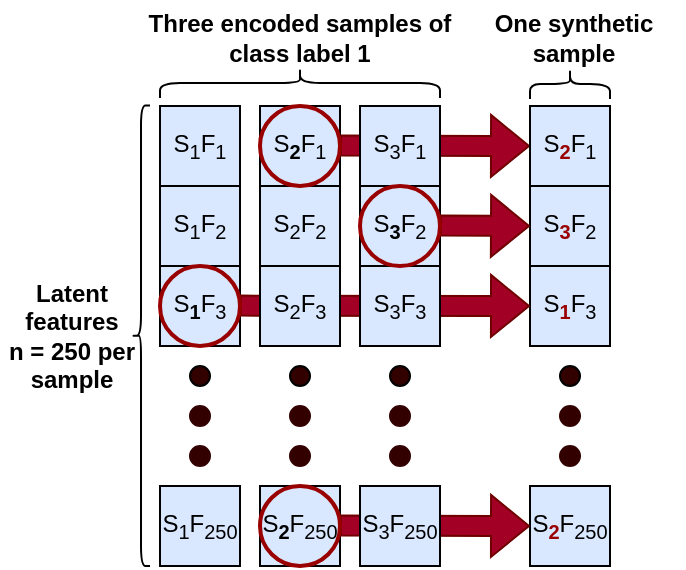 <mxfile version="21.6.8" type="device">
  <diagram name="Page-1" id="cKcSGlqIrRfm6y_lHLgL">
    <mxGraphModel dx="752" dy="513" grid="1" gridSize="10" guides="1" tooltips="1" connect="1" arrows="1" fold="1" page="1" pageScale="1" pageWidth="850" pageHeight="1100" math="0" shadow="0">
      <root>
        <mxCell id="0" />
        <mxCell id="1" parent="0" />
        <mxCell id="w_l8jdZMY_xoms5RhhWw-74" value="" style="shape=flexArrow;endArrow=classic;html=1;rounded=0;exitX=0.5;exitY=1;exitDx=0;exitDy=0;fillColor=#a20025;strokeColor=#6F0000;entryX=0;entryY=0.5;entryDx=0;entryDy=0;" parent="1" target="w_l8jdZMY_xoms5RhhWw-33" edge="1">
          <mxGeometry width="50" height="50" relative="1" as="geometry">
            <mxPoint x="220" y="219.81" as="sourcePoint" />
            <mxPoint x="310.31" y="219.81" as="targetPoint" />
          </mxGeometry>
        </mxCell>
        <mxCell id="w_l8jdZMY_xoms5RhhWw-1" value="S&lt;sub style=&quot;border-color: var(--border-color);&quot;&gt;1&lt;/sub&gt;F&lt;sub style=&quot;border-color: var(--border-color);&quot;&gt;&lt;font style=&quot;border-color: var(--border-color);&quot;&gt;1&lt;/font&gt;&lt;/sub&gt;" style="whiteSpace=wrap;html=1;aspect=fixed;fillColor=#D9E8FF;" parent="1" vertex="1">
          <mxGeometry x="130" y="200" width="40" height="40" as="geometry" />
        </mxCell>
        <mxCell id="w_l8jdZMY_xoms5RhhWw-2" value="S&lt;sub style=&quot;border-color: var(--border-color);&quot;&gt;1&lt;/sub&gt;F&lt;sub style=&quot;&quot;&gt;&lt;font style=&quot;font-size: 10px;&quot;&gt;2&lt;/font&gt;&lt;/sub&gt;" style="whiteSpace=wrap;html=1;aspect=fixed;fillColor=#D9E8FF;" parent="1" vertex="1">
          <mxGeometry x="130" y="240" width="40" height="40" as="geometry" />
        </mxCell>
        <mxCell id="w_l8jdZMY_xoms5RhhWw-3" value="S&lt;sub style=&quot;border-color: var(--border-color);&quot;&gt;&lt;b&gt;1&lt;/b&gt;&lt;/sub&gt;F&lt;sub style=&quot;border-color: var(--border-color);&quot;&gt;&lt;font style=&quot;border-color: var(--border-color);&quot;&gt;3&lt;/font&gt;&lt;/sub&gt;" style="whiteSpace=wrap;html=1;aspect=fixed;fillColor=#D9E8FF;" parent="1" vertex="1">
          <mxGeometry x="130" y="280" width="40" height="40" as="geometry" />
        </mxCell>
        <mxCell id="w_l8jdZMY_xoms5RhhWw-4" value="S&lt;sub style=&quot;border-color: var(--border-color);&quot;&gt;1&lt;/sub&gt;F&lt;sub style=&quot;border-color: var(--border-color);&quot;&gt;&lt;font style=&quot;border-color: var(--border-color);&quot;&gt;250&lt;/font&gt;&lt;/sub&gt;" style="whiteSpace=wrap;html=1;aspect=fixed;fillColor=#D9E8FF;" parent="1" vertex="1">
          <mxGeometry x="130" y="390" width="40" height="40" as="geometry" />
        </mxCell>
        <mxCell id="w_l8jdZMY_xoms5RhhWw-11" value="S&lt;sub style=&quot;border-color: var(--border-color);&quot;&gt;&lt;b&gt;2&lt;/b&gt;&lt;/sub&gt;F&lt;sub style=&quot;border-color: var(--border-color);&quot;&gt;&lt;font style=&quot;border-color: var(--border-color);&quot;&gt;1&lt;/font&gt;&lt;/sub&gt;" style="whiteSpace=wrap;html=1;aspect=fixed;fillColor=#D9E8FF;" parent="1" vertex="1">
          <mxGeometry x="180" y="200" width="40" height="40" as="geometry" />
        </mxCell>
        <mxCell id="w_l8jdZMY_xoms5RhhWw-12" value="S&lt;sub style=&quot;border-color: var(--border-color);&quot;&gt;2&lt;/sub&gt;F&lt;sub style=&quot;border-color: var(--border-color);&quot;&gt;&lt;font style=&quot;border-color: var(--border-color);&quot;&gt;2&lt;/font&gt;&lt;/sub&gt;" style="whiteSpace=wrap;html=1;aspect=fixed;fillColor=#D9E8FF;" parent="1" vertex="1">
          <mxGeometry x="180" y="240" width="40" height="40" as="geometry" />
        </mxCell>
        <mxCell id="w_l8jdZMY_xoms5RhhWw-14" value="S&lt;sub style=&quot;border-color: var(--border-color);&quot;&gt;&lt;b&gt;2&lt;/b&gt;&lt;/sub&gt;F&lt;sub style=&quot;border-color: var(--border-color);&quot;&gt;&lt;font style=&quot;border-color: var(--border-color);&quot;&gt;250&lt;/font&gt;&lt;/sub&gt;" style="whiteSpace=wrap;html=1;aspect=fixed;fillColor=#D9E8FF;" parent="1" vertex="1">
          <mxGeometry x="180" y="390" width="40" height="40" as="geometry" />
        </mxCell>
        <mxCell id="w_l8jdZMY_xoms5RhhWw-19" value="S&lt;sub style=&quot;border-color: var(--border-color);&quot;&gt;&lt;b&gt;3&lt;/b&gt;&lt;/sub&gt;F&lt;sub style=&quot;border-color: var(--border-color);&quot;&gt;&lt;font style=&quot;border-color: var(--border-color);&quot;&gt;2&lt;/font&gt;&lt;/sub&gt;" style="whiteSpace=wrap;html=1;aspect=fixed;fillColor=#D9E8FF;" parent="1" vertex="1">
          <mxGeometry x="230" y="240" width="40" height="40" as="geometry" />
        </mxCell>
        <mxCell id="w_l8jdZMY_xoms5RhhWw-33" value="S&lt;sub style=&quot;border-color: var(--border-color);&quot;&gt;&lt;b&gt;&lt;font color=&quot;#990000&quot;&gt;2&lt;/font&gt;&lt;/b&gt;&lt;/sub&gt;F&lt;sub style=&quot;border-color: var(--border-color);&quot;&gt;&lt;font style=&quot;border-color: var(--border-color);&quot;&gt;1&lt;/font&gt;&lt;/sub&gt;" style="whiteSpace=wrap;html=1;aspect=fixed;fillColor=#D9E8FF;" parent="1" vertex="1">
          <mxGeometry x="315" y="200" width="40" height="40" as="geometry" />
        </mxCell>
        <mxCell id="w_l8jdZMY_xoms5RhhWw-34" value="S&lt;sub style=&quot;border-color: var(--border-color);&quot;&gt;&lt;b&gt;&lt;font color=&quot;#990000&quot;&gt;3&lt;/font&gt;&lt;/b&gt;&lt;/sub&gt;F&lt;sub style=&quot;border-color: var(--border-color);&quot;&gt;&lt;font style=&quot;border-color: var(--border-color);&quot;&gt;2&lt;/font&gt;&lt;/sub&gt;" style="whiteSpace=wrap;html=1;aspect=fixed;fillColor=#D9E8FF;" parent="1" vertex="1">
          <mxGeometry x="315" y="240" width="40" height="40" as="geometry" />
        </mxCell>
        <mxCell id="w_l8jdZMY_xoms5RhhWw-35" value="S&lt;sub style=&quot;border-color: var(--border-color);&quot;&gt;&lt;b&gt;&lt;font color=&quot;#990000&quot;&gt;1&lt;/font&gt;&lt;/b&gt;&lt;/sub&gt;F&lt;sub style=&quot;border-color: var(--border-color);&quot;&gt;&lt;font style=&quot;border-color: var(--border-color);&quot;&gt;3&lt;/font&gt;&lt;/sub&gt;" style="whiteSpace=wrap;html=1;aspect=fixed;fillColor=#D9E8FF;" parent="1" vertex="1">
          <mxGeometry x="315" y="280" width="40" height="40" as="geometry" />
        </mxCell>
        <mxCell id="w_l8jdZMY_xoms5RhhWw-36" value="S&lt;sub style=&quot;border-color: var(--border-color);&quot;&gt;&lt;b&gt;&lt;font color=&quot;#990000&quot;&gt;2&lt;/font&gt;&lt;/b&gt;&lt;/sub&gt;F&lt;sub style=&quot;border-color: var(--border-color);&quot;&gt;&lt;font style=&quot;border-color: var(--border-color);&quot;&gt;250&lt;/font&gt;&lt;/sub&gt;" style="whiteSpace=wrap;html=1;aspect=fixed;fillColor=#D9E8FF;" parent="1" vertex="1">
          <mxGeometry x="315" y="390" width="40" height="40" as="geometry" />
        </mxCell>
        <mxCell id="w_l8jdZMY_xoms5RhhWw-49" value="" style="shape=curlyBracket;whiteSpace=wrap;html=1;rounded=1;labelPosition=left;verticalLabelPosition=middle;align=right;verticalAlign=middle;rotation=90;" parent="1" vertex="1">
          <mxGeometry x="192.5" y="118.5" width="15" height="140" as="geometry" />
        </mxCell>
        <mxCell id="w_l8jdZMY_xoms5RhhWw-50" value="&lt;font size=&quot;1&quot; style=&quot;&quot;&gt;&lt;b style=&quot;font-size: 12px;&quot;&gt;Three encoded samples of&lt;br&gt;class label 1&lt;/b&gt;&lt;/font&gt;" style="text;html=1;strokeColor=none;fillColor=none;align=center;verticalAlign=middle;whiteSpace=wrap;rounded=0;" parent="1" vertex="1">
          <mxGeometry x="118" y="147" width="164" height="38" as="geometry" />
        </mxCell>
        <mxCell id="w_l8jdZMY_xoms5RhhWw-52" value="&lt;font style=&quot;font-size: 12px;&quot;&gt;&lt;b&gt;Latent features&lt;br&gt;n = 250 per sample&lt;/b&gt;&lt;/font&gt;" style="text;html=1;strokeColor=none;fillColor=none;align=center;verticalAlign=middle;whiteSpace=wrap;rounded=0;rotation=0;" parent="1" vertex="1">
          <mxGeometry x="50" y="256.15" width="72" height="117.19" as="geometry" />
        </mxCell>
        <mxCell id="w_l8jdZMY_xoms5RhhWw-53" value="" style="shape=curlyBracket;whiteSpace=wrap;html=1;rounded=1;labelPosition=left;verticalLabelPosition=middle;align=right;verticalAlign=middle;rotation=90;" parent="1" vertex="1">
          <mxGeometry x="327.5" y="169" width="15" height="40" as="geometry" />
        </mxCell>
        <mxCell id="w_l8jdZMY_xoms5RhhWw-54" value="&lt;font size=&quot;1&quot; style=&quot;&quot;&gt;&lt;b style=&quot;font-size: 12px;&quot;&gt;One synthetic sample&lt;/b&gt;&lt;/font&gt;" style="text;html=1;strokeColor=none;fillColor=none;align=center;verticalAlign=middle;whiteSpace=wrap;rounded=0;" parent="1" vertex="1">
          <mxGeometry x="282" y="153" width="110" height="26" as="geometry" />
        </mxCell>
        <mxCell id="w_l8jdZMY_xoms5RhhWw-55" value="" style="shape=curlyBracket;whiteSpace=wrap;html=1;rounded=1;labelPosition=left;verticalLabelPosition=middle;align=right;verticalAlign=middle;" parent="1" vertex="1">
          <mxGeometry x="116" y="199.75" width="9" height="230.25" as="geometry" />
        </mxCell>
        <mxCell id="w_l8jdZMY_xoms5RhhWw-70" value="" style="shape=flexArrow;endArrow=classic;html=1;rounded=0;fillColor=#a20025;strokeColor=#6F0000;entryX=0;entryY=0.5;entryDx=0;entryDy=0;" parent="1" target="w_l8jdZMY_xoms5RhhWw-35" edge="1">
          <mxGeometry width="50" height="50" relative="1" as="geometry">
            <mxPoint x="170" y="299.81" as="sourcePoint" />
            <mxPoint x="305" y="300" as="targetPoint" />
          </mxGeometry>
        </mxCell>
        <mxCell id="w_l8jdZMY_xoms5RhhWw-18" value="S&lt;sub style=&quot;border-color: var(--border-color);&quot;&gt;3&lt;/sub&gt;F&lt;sub style=&quot;border-color: var(--border-color);&quot;&gt;&lt;font style=&quot;border-color: var(--border-color);&quot;&gt;1&lt;/font&gt;&lt;/sub&gt;" style="whiteSpace=wrap;html=1;aspect=fixed;fillColor=#D9E8FF;" parent="1" vertex="1">
          <mxGeometry x="230" y="200" width="40" height="40" as="geometry" />
        </mxCell>
        <mxCell id="w_l8jdZMY_xoms5RhhWw-71" value="" style="shape=flexArrow;endArrow=classic;html=1;rounded=0;exitX=0.5;exitY=1;exitDx=0;exitDy=0;fillColor=#a20025;strokeColor=#6F0000;entryX=0;entryY=0.5;entryDx=0;entryDy=0;" parent="1" target="w_l8jdZMY_xoms5RhhWw-34" edge="1">
          <mxGeometry width="50" height="50" relative="1" as="geometry">
            <mxPoint x="270" y="259.81" as="sourcePoint" />
            <mxPoint x="310" y="260" as="targetPoint" />
          </mxGeometry>
        </mxCell>
        <mxCell id="w_l8jdZMY_xoms5RhhWw-72" value="" style="shape=flexArrow;endArrow=classic;html=1;rounded=0;exitX=0.5;exitY=1;exitDx=0;exitDy=0;fillColor=#a20025;strokeColor=#6F0000;entryX=0;entryY=0.5;entryDx=0;entryDy=0;" parent="1" target="w_l8jdZMY_xoms5RhhWw-36" edge="1">
          <mxGeometry width="50" height="50" relative="1" as="geometry">
            <mxPoint x="220" y="409.81" as="sourcePoint" />
            <mxPoint x="310" y="410" as="targetPoint" />
          </mxGeometry>
        </mxCell>
        <mxCell id="w_l8jdZMY_xoms5RhhWw-13" value="S&lt;sub style=&quot;border-color: var(--border-color);&quot;&gt;2&lt;/sub&gt;F&lt;sub style=&quot;border-color: var(--border-color);&quot;&gt;&lt;font style=&quot;border-color: var(--border-color);&quot;&gt;3&lt;/font&gt;&lt;/sub&gt;" style="whiteSpace=wrap;html=1;aspect=fixed;fillColor=#D9E8FF;" parent="1" vertex="1">
          <mxGeometry x="180" y="280" width="40" height="40" as="geometry" />
        </mxCell>
        <mxCell id="w_l8jdZMY_xoms5RhhWw-20" value="S&lt;sub style=&quot;border-color: var(--border-color);&quot;&gt;3&lt;/sub&gt;F&lt;sub style=&quot;border-color: var(--border-color);&quot;&gt;&lt;font style=&quot;border-color: var(--border-color);&quot;&gt;3&lt;/font&gt;&lt;/sub&gt;" style="whiteSpace=wrap;html=1;aspect=fixed;fillColor=#D9E8FF;" parent="1" vertex="1">
          <mxGeometry x="230" y="280" width="40" height="40" as="geometry" />
        </mxCell>
        <mxCell id="w_l8jdZMY_xoms5RhhWw-21" value="S&lt;sub style=&quot;border-color: var(--border-color);&quot;&gt;3&lt;/sub&gt;F&lt;sub style=&quot;border-color: var(--border-color);&quot;&gt;&lt;font style=&quot;border-color: var(--border-color);&quot;&gt;250&lt;/font&gt;&lt;/sub&gt;" style="whiteSpace=wrap;html=1;aspect=fixed;fillColor=#D9E8FF;" parent="1" vertex="1">
          <mxGeometry x="230" y="390" width="40" height="40" as="geometry" />
        </mxCell>
        <mxCell id="onhRI-pIpemnTHlBxA6F-2" value="" style="ellipse;whiteSpace=wrap;html=1;aspect=fixed;strokeColor=#990000;fillColor=none;strokeWidth=2;" parent="1" vertex="1">
          <mxGeometry x="180" y="200" width="40" height="40" as="geometry" />
        </mxCell>
        <mxCell id="onhRI-pIpemnTHlBxA6F-3" value="" style="ellipse;whiteSpace=wrap;html=1;aspect=fixed;strokeColor=#990000;fillColor=none;strokeWidth=2;" parent="1" vertex="1">
          <mxGeometry x="230" y="240" width="40" height="40" as="geometry" />
        </mxCell>
        <mxCell id="onhRI-pIpemnTHlBxA6F-4" value="" style="ellipse;whiteSpace=wrap;html=1;aspect=fixed;strokeColor=#990000;fillColor=none;strokeWidth=2;" parent="1" vertex="1">
          <mxGeometry x="130" y="280" width="40" height="40" as="geometry" />
        </mxCell>
        <mxCell id="onhRI-pIpemnTHlBxA6F-5" value="" style="ellipse;whiteSpace=wrap;html=1;aspect=fixed;strokeColor=#990000;fillColor=none;strokeWidth=2;" parent="1" vertex="1">
          <mxGeometry x="180" y="390" width="40" height="40" as="geometry" />
        </mxCell>
        <mxCell id="g5dZjXR7_s-vaELUz95X-3" value="" style="group;rotation=90;" parent="1" vertex="1" connectable="0">
          <mxGeometry x="175" y="350" width="50" height="10" as="geometry" />
        </mxCell>
        <mxCell id="w_l8jdZMY_xoms5RhhWw-67" value="" style="ellipse;whiteSpace=wrap;html=1;aspect=fixed;fillColor=#330000;rotation=90;" parent="g5dZjXR7_s-vaELUz95X-3" vertex="1">
          <mxGeometry x="20" y="-20" width="10" height="10" as="geometry" />
        </mxCell>
        <mxCell id="w_l8jdZMY_xoms5RhhWw-68" value="" style="ellipse;whiteSpace=wrap;html=1;aspect=fixed;strokeColor=#330000;fillColor=#330000;rotation=90;" parent="g5dZjXR7_s-vaELUz95X-3" vertex="1">
          <mxGeometry x="20" y="20" width="10" height="10" as="geometry" />
        </mxCell>
        <mxCell id="w_l8jdZMY_xoms5RhhWw-69" value="" style="ellipse;whiteSpace=wrap;html=1;aspect=fixed;strokeColor=#330000;fillColor=#330000;rotation=90;" parent="g5dZjXR7_s-vaELUz95X-3" vertex="1">
          <mxGeometry x="20" width="10" height="10" as="geometry" />
        </mxCell>
        <mxCell id="g5dZjXR7_s-vaELUz95X-4" value="" style="group;rotation=90;" parent="1" vertex="1" connectable="0">
          <mxGeometry x="225" y="350" width="50" height="10" as="geometry" />
        </mxCell>
        <mxCell id="g5dZjXR7_s-vaELUz95X-5" value="" style="ellipse;whiteSpace=wrap;html=1;aspect=fixed;fillColor=#330000;rotation=90;" parent="g5dZjXR7_s-vaELUz95X-4" vertex="1">
          <mxGeometry x="20" y="-20" width="10" height="10" as="geometry" />
        </mxCell>
        <mxCell id="g5dZjXR7_s-vaELUz95X-6" value="" style="ellipse;whiteSpace=wrap;html=1;aspect=fixed;strokeColor=#330000;fillColor=#330000;rotation=90;" parent="g5dZjXR7_s-vaELUz95X-4" vertex="1">
          <mxGeometry x="20" y="20" width="10" height="10" as="geometry" />
        </mxCell>
        <mxCell id="g5dZjXR7_s-vaELUz95X-7" value="" style="ellipse;whiteSpace=wrap;html=1;aspect=fixed;strokeColor=#330000;fillColor=#330000;rotation=90;" parent="g5dZjXR7_s-vaELUz95X-4" vertex="1">
          <mxGeometry x="20" width="10" height="10" as="geometry" />
        </mxCell>
        <mxCell id="g5dZjXR7_s-vaELUz95X-8" value="" style="group;rotation=90;" parent="1" vertex="1" connectable="0">
          <mxGeometry x="125" y="350" width="50" height="10" as="geometry" />
        </mxCell>
        <mxCell id="g5dZjXR7_s-vaELUz95X-9" value="" style="ellipse;whiteSpace=wrap;html=1;aspect=fixed;fillColor=#330000;rotation=90;" parent="g5dZjXR7_s-vaELUz95X-8" vertex="1">
          <mxGeometry x="20" y="-20" width="10" height="10" as="geometry" />
        </mxCell>
        <mxCell id="g5dZjXR7_s-vaELUz95X-10" value="" style="ellipse;whiteSpace=wrap;html=1;aspect=fixed;strokeColor=#330000;fillColor=#330000;rotation=90;" parent="g5dZjXR7_s-vaELUz95X-8" vertex="1">
          <mxGeometry x="20" y="20" width="10" height="10" as="geometry" />
        </mxCell>
        <mxCell id="g5dZjXR7_s-vaELUz95X-11" value="" style="ellipse;whiteSpace=wrap;html=1;aspect=fixed;strokeColor=#330000;fillColor=#330000;rotation=90;" parent="g5dZjXR7_s-vaELUz95X-8" vertex="1">
          <mxGeometry x="20" width="10" height="10" as="geometry" />
        </mxCell>
        <mxCell id="g5dZjXR7_s-vaELUz95X-21" value="" style="group;rotation=90;" parent="1" vertex="1" connectable="0">
          <mxGeometry x="310" y="350" width="50" height="10" as="geometry" />
        </mxCell>
        <mxCell id="g5dZjXR7_s-vaELUz95X-22" value="" style="ellipse;whiteSpace=wrap;html=1;aspect=fixed;fillColor=#330000;rotation=90;" parent="g5dZjXR7_s-vaELUz95X-21" vertex="1">
          <mxGeometry x="20" y="-20" width="10" height="10" as="geometry" />
        </mxCell>
        <mxCell id="g5dZjXR7_s-vaELUz95X-23" value="" style="ellipse;whiteSpace=wrap;html=1;aspect=fixed;strokeColor=#330000;fillColor=#330000;rotation=90;" parent="g5dZjXR7_s-vaELUz95X-21" vertex="1">
          <mxGeometry x="20" y="20" width="10" height="10" as="geometry" />
        </mxCell>
        <mxCell id="g5dZjXR7_s-vaELUz95X-24" value="" style="ellipse;whiteSpace=wrap;html=1;aspect=fixed;strokeColor=#330000;fillColor=#330000;rotation=90;" parent="g5dZjXR7_s-vaELUz95X-21" vertex="1">
          <mxGeometry x="20" width="10" height="10" as="geometry" />
        </mxCell>
      </root>
    </mxGraphModel>
  </diagram>
</mxfile>
